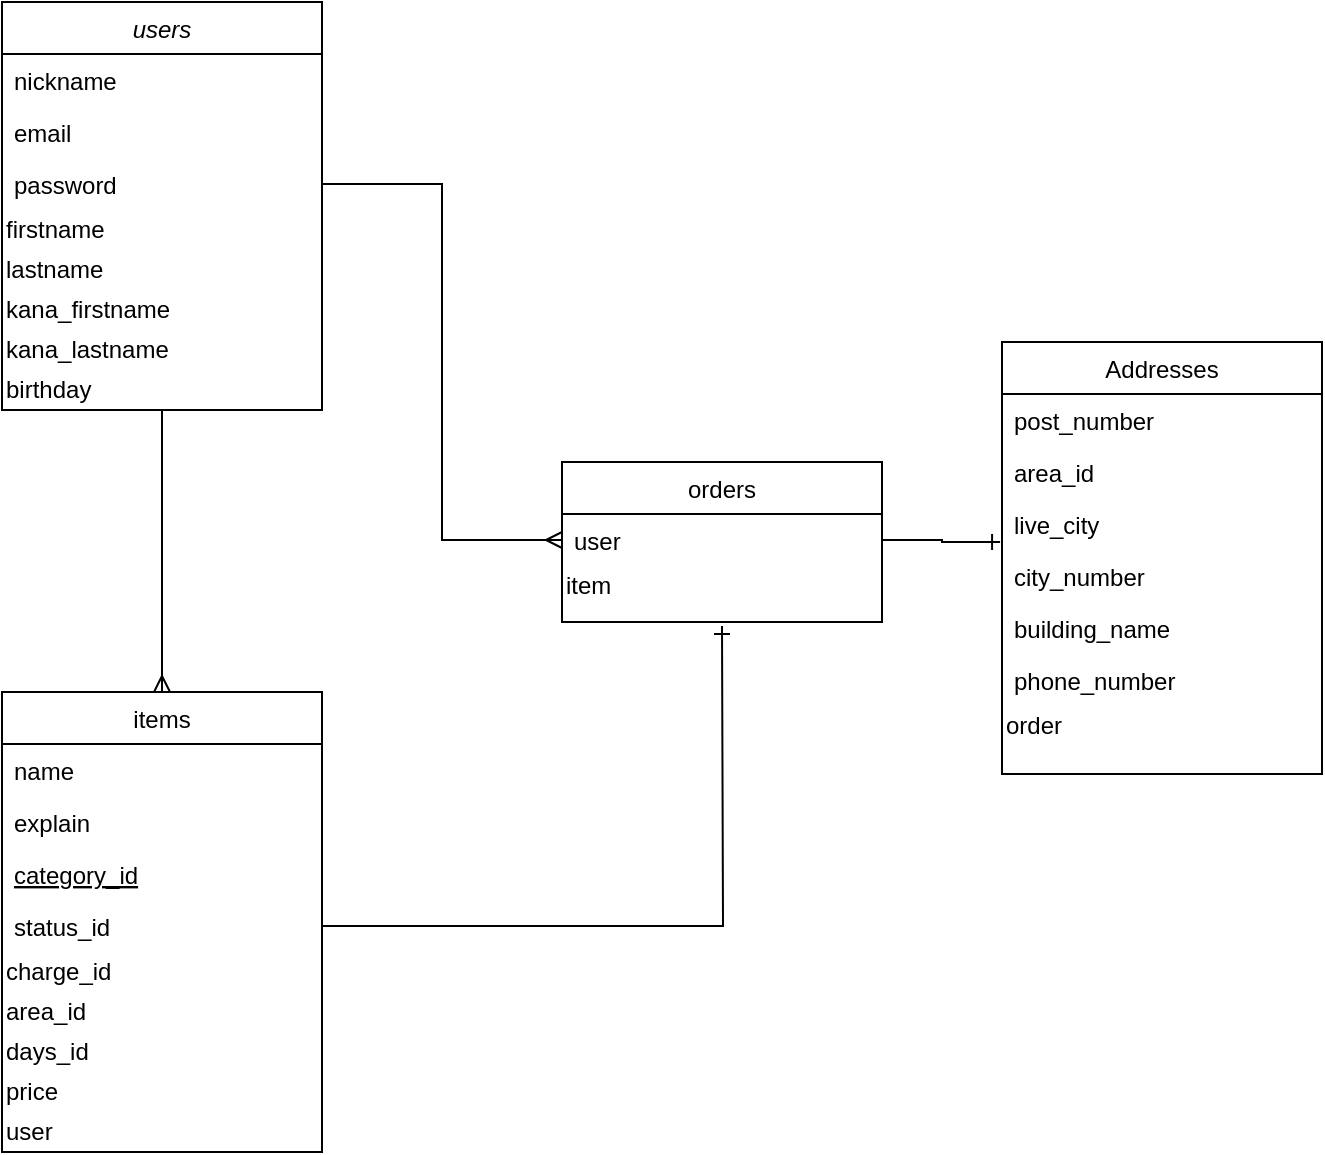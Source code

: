<mxfile version="13.6.5">
    <diagram id="XzfUi5SBml_fO1H1m4hf" name="ページ1">
        <mxGraphModel dx="422" dy="526" grid="1" gridSize="10" guides="1" tooltips="1" connect="1" arrows="1" fold="1" page="1" pageScale="1" pageWidth="827" pageHeight="1169" math="0" shadow="0">
            <root>
                <mxCell id="0"/>
                <mxCell id="1" parent="0"/>
                <mxCell id="4" value="users" style="swimlane;fontStyle=2;align=center;verticalAlign=top;childLayout=stackLayout;horizontal=1;startSize=26;horizontalStack=0;resizeParent=1;resizeLast=0;collapsible=1;marginBottom=0;rounded=0;shadow=0;strokeWidth=1;" vertex="1" parent="1">
                    <mxGeometry x="150" y="10" width="160" height="204" as="geometry">
                        <mxRectangle x="230" y="140" width="160" height="26" as="alternateBounds"/>
                    </mxGeometry>
                </mxCell>
                <mxCell id="5" value="nickname" style="text;align=left;verticalAlign=top;spacingLeft=4;spacingRight=4;overflow=hidden;rotatable=0;points=[[0,0.5],[1,0.5]];portConstraint=eastwest;" vertex="1" parent="4">
                    <mxGeometry y="26" width="160" height="26" as="geometry"/>
                </mxCell>
                <mxCell id="6" value="email" style="text;align=left;verticalAlign=top;spacingLeft=4;spacingRight=4;overflow=hidden;rotatable=0;points=[[0,0.5],[1,0.5]];portConstraint=eastwest;rounded=0;shadow=0;html=0;" vertex="1" parent="4">
                    <mxGeometry y="52" width="160" height="26" as="geometry"/>
                </mxCell>
                <mxCell id="7" value="password" style="text;align=left;verticalAlign=top;spacingLeft=4;spacingRight=4;overflow=hidden;rotatable=0;points=[[0,0.5],[1,0.5]];portConstraint=eastwest;rounded=0;shadow=0;html=0;" vertex="1" parent="4">
                    <mxGeometry y="78" width="160" height="26" as="geometry"/>
                </mxCell>
                <mxCell id="34" value="firstname" style="text;html=1;align=left;verticalAlign=middle;resizable=0;points=[];autosize=1;" vertex="1" parent="4">
                    <mxGeometry y="104" width="160" height="20" as="geometry"/>
                </mxCell>
                <mxCell id="35" value="lastname" style="text;html=1;align=left;verticalAlign=middle;resizable=0;points=[];autosize=1;" vertex="1" parent="4">
                    <mxGeometry y="124" width="160" height="20" as="geometry"/>
                </mxCell>
                <mxCell id="36" value="kana_firstname" style="text;html=1;align=left;verticalAlign=middle;resizable=0;points=[];autosize=1;" vertex="1" parent="4">
                    <mxGeometry y="144" width="160" height="20" as="geometry"/>
                </mxCell>
                <mxCell id="37" value="kana_lastname" style="text;html=1;align=left;verticalAlign=middle;resizable=0;points=[];autosize=1;" vertex="1" parent="4">
                    <mxGeometry y="164" width="160" height="20" as="geometry"/>
                </mxCell>
                <mxCell id="40" value="birthday" style="text;html=1;align=left;verticalAlign=middle;resizable=0;points=[];autosize=1;" vertex="1" parent="4">
                    <mxGeometry y="184" width="160" height="20" as="geometry"/>
                </mxCell>
                <mxCell id="49" style="edgeStyle=orthogonalEdgeStyle;rounded=0;orthogonalLoop=1;jettySize=auto;html=1;entryX=0.5;entryY=0;entryDx=0;entryDy=0;endArrow=ERmany;endFill=0;" edge="1" parent="1" source="40" target="10">
                    <mxGeometry relative="1" as="geometry"/>
                </mxCell>
                <mxCell id="10" value="items" style="swimlane;fontStyle=0;align=center;verticalAlign=top;childLayout=stackLayout;horizontal=1;startSize=26;horizontalStack=0;resizeParent=1;resizeLast=0;collapsible=1;marginBottom=0;rounded=0;shadow=0;strokeWidth=1;" vertex="1" parent="1">
                    <mxGeometry x="150" y="355" width="160" height="230" as="geometry">
                        <mxRectangle x="130" y="380" width="160" height="26" as="alternateBounds"/>
                    </mxGeometry>
                </mxCell>
                <mxCell id="11" value="name" style="text;align=left;verticalAlign=top;spacingLeft=4;spacingRight=4;overflow=hidden;rotatable=0;points=[[0,0.5],[1,0.5]];portConstraint=eastwest;" vertex="1" parent="10">
                    <mxGeometry y="26" width="160" height="26" as="geometry"/>
                </mxCell>
                <mxCell id="12" value="explain" style="text;align=left;verticalAlign=top;spacingLeft=4;spacingRight=4;overflow=hidden;rotatable=0;points=[[0,0.5],[1,0.5]];portConstraint=eastwest;rounded=0;shadow=0;html=0;" vertex="1" parent="10">
                    <mxGeometry y="52" width="160" height="26" as="geometry"/>
                </mxCell>
                <mxCell id="14" value="category_id" style="text;align=left;verticalAlign=top;spacingLeft=4;spacingRight=4;overflow=hidden;rotatable=0;points=[[0,0.5],[1,0.5]];portConstraint=eastwest;fontStyle=4" vertex="1" parent="10">
                    <mxGeometry y="78" width="160" height="26" as="geometry"/>
                </mxCell>
                <mxCell id="15" value="status_id" style="text;align=left;verticalAlign=top;spacingLeft=4;spacingRight=4;overflow=hidden;rotatable=0;points=[[0,0.5],[1,0.5]];portConstraint=eastwest;" vertex="1" parent="10">
                    <mxGeometry y="104" width="160" height="26" as="geometry"/>
                </mxCell>
                <mxCell id="44" value="charge_id" style="text;html=1;align=left;verticalAlign=middle;resizable=0;points=[];autosize=1;" vertex="1" parent="10">
                    <mxGeometry y="130" width="160" height="20" as="geometry"/>
                </mxCell>
                <mxCell id="45" value="area_id" style="text;html=1;align=left;verticalAlign=middle;resizable=0;points=[];autosize=1;" vertex="1" parent="10">
                    <mxGeometry y="150" width="160" height="20" as="geometry"/>
                </mxCell>
                <mxCell id="46" value="days_id" style="text;html=1;align=left;verticalAlign=middle;resizable=0;points=[];autosize=1;" vertex="1" parent="10">
                    <mxGeometry y="170" width="160" height="20" as="geometry"/>
                </mxCell>
                <mxCell id="47" value="price" style="text;html=1;align=left;verticalAlign=middle;resizable=0;points=[];autosize=1;" vertex="1" parent="10">
                    <mxGeometry y="190" width="160" height="20" as="geometry"/>
                </mxCell>
                <mxCell id="48" value="user" style="text;html=1;align=left;verticalAlign=middle;resizable=0;points=[];autosize=1;" vertex="1" parent="10">
                    <mxGeometry y="210" width="160" height="20" as="geometry"/>
                </mxCell>
                <mxCell id="50" style="edgeStyle=orthogonalEdgeStyle;rounded=0;orthogonalLoop=1;jettySize=auto;html=1;exitX=1;exitY=0.5;exitDx=0;exitDy=0;entryX=0;entryY=0.5;entryDx=0;entryDy=0;endArrow=ERmany;endFill=0;" edge="1" parent="1" source="7" target="18">
                    <mxGeometry relative="1" as="geometry"/>
                </mxCell>
                <mxCell id="52" style="edgeStyle=orthogonalEdgeStyle;rounded=0;orthogonalLoop=1;jettySize=auto;html=1;entryX=1;entryY=0.5;entryDx=0;entryDy=0;endArrow=none;endFill=0;startArrow=ERone;startFill=0;" edge="1" parent="1" target="15">
                    <mxGeometry relative="1" as="geometry">
                        <mxPoint x="510" y="322" as="sourcePoint"/>
                    </mxGeometry>
                </mxCell>
                <mxCell id="53" style="edgeStyle=orthogonalEdgeStyle;rounded=0;orthogonalLoop=1;jettySize=auto;html=1;exitX=1;exitY=0.5;exitDx=0;exitDy=0;entryX=-0.006;entryY=-0.154;entryDx=0;entryDy=0;entryPerimeter=0;endArrow=ERone;endFill=0;" edge="1" parent="1" source="18" target="26">
                    <mxGeometry relative="1" as="geometry"/>
                </mxCell>
                <mxCell id="17" value="orders" style="swimlane;fontStyle=0;align=center;verticalAlign=top;childLayout=stackLayout;horizontal=1;startSize=26;horizontalStack=0;resizeParent=1;resizeLast=0;collapsible=1;marginBottom=0;rounded=0;shadow=0;strokeWidth=1;" vertex="1" parent="1">
                    <mxGeometry x="430" y="240" width="160" height="80" as="geometry">
                        <mxRectangle x="340" y="380" width="170" height="26" as="alternateBounds"/>
                    </mxGeometry>
                </mxCell>
                <mxCell id="18" value="user" style="text;align=left;verticalAlign=top;spacingLeft=4;spacingRight=4;overflow=hidden;rotatable=0;points=[[0,0.5],[1,0.5]];portConstraint=eastwest;" vertex="1" parent="17">
                    <mxGeometry y="26" width="160" height="26" as="geometry"/>
                </mxCell>
                <mxCell id="43" value="item" style="text;html=1;align=left;verticalAlign=middle;resizable=0;points=[];autosize=1;" vertex="1" parent="17">
                    <mxGeometry y="52" width="160" height="20" as="geometry"/>
                </mxCell>
                <mxCell id="21" value="Addresses" style="swimlane;fontStyle=0;align=center;verticalAlign=top;childLayout=stackLayout;horizontal=1;startSize=26;horizontalStack=0;resizeParent=1;resizeLast=0;collapsible=1;marginBottom=0;rounded=0;shadow=0;strokeWidth=1;" vertex="1" parent="1">
                    <mxGeometry x="650" y="180" width="160" height="216" as="geometry">
                        <mxRectangle x="550" y="140" width="160" height="26" as="alternateBounds"/>
                    </mxGeometry>
                </mxCell>
                <mxCell id="23" value="post_number" style="text;align=left;verticalAlign=top;spacingLeft=4;spacingRight=4;overflow=hidden;rotatable=0;points=[[0,0.5],[1,0.5]];portConstraint=eastwest;rounded=0;shadow=0;html=0;" vertex="1" parent="21">
                    <mxGeometry y="26" width="160" height="26" as="geometry"/>
                </mxCell>
                <mxCell id="24" value="area_id" style="text;align=left;verticalAlign=top;spacingLeft=4;spacingRight=4;overflow=hidden;rotatable=0;points=[[0,0.5],[1,0.5]];portConstraint=eastwest;rounded=0;shadow=0;html=0;" vertex="1" parent="21">
                    <mxGeometry y="52" width="160" height="26" as="geometry"/>
                </mxCell>
                <mxCell id="25" value="live_city" style="text;align=left;verticalAlign=top;spacingLeft=4;spacingRight=4;overflow=hidden;rotatable=0;points=[[0,0.5],[1,0.5]];portConstraint=eastwest;rounded=0;shadow=0;html=0;" vertex="1" parent="21">
                    <mxGeometry y="78" width="160" height="26" as="geometry"/>
                </mxCell>
                <mxCell id="26" value="city_number" style="text;align=left;verticalAlign=top;spacingLeft=4;spacingRight=4;overflow=hidden;rotatable=0;points=[[0,0.5],[1,0.5]];portConstraint=eastwest;rounded=0;shadow=0;html=0;" vertex="1" parent="21">
                    <mxGeometry y="104" width="160" height="26" as="geometry"/>
                </mxCell>
                <mxCell id="28" value="building_name" style="text;align=left;verticalAlign=top;spacingLeft=4;spacingRight=4;overflow=hidden;rotatable=0;points=[[0,0.5],[1,0.5]];portConstraint=eastwest;" vertex="1" parent="21">
                    <mxGeometry y="130" width="160" height="26" as="geometry"/>
                </mxCell>
                <mxCell id="29" value="phone_number" style="text;align=left;verticalAlign=top;spacingLeft=4;spacingRight=4;overflow=hidden;rotatable=0;points=[[0,0.5],[1,0.5]];portConstraint=eastwest;" vertex="1" parent="21">
                    <mxGeometry y="156" width="160" height="26" as="geometry"/>
                </mxCell>
                <mxCell id="42" value="order" style="text;html=1;align=left;verticalAlign=middle;resizable=0;points=[];autosize=1;" vertex="1" parent="21">
                    <mxGeometry y="182" width="160" height="20" as="geometry"/>
                </mxCell>
            </root>
        </mxGraphModel>
    </diagram>
</mxfile>